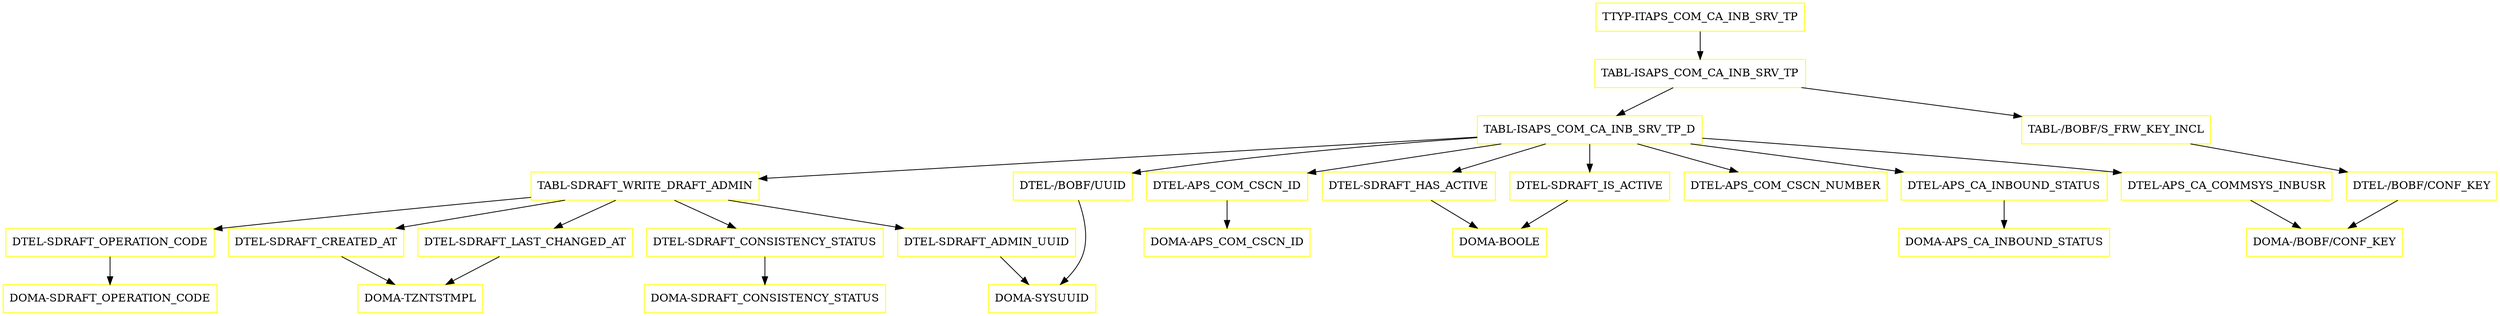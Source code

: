 digraph G {
  "TTYP-ITAPS_COM_CA_INB_SRV_TP" [shape=box,color=yellow];
  "TABL-ISAPS_COM_CA_INB_SRV_TP" [shape=box,color=yellow,URL="./TABL_ISAPS_COM_CA_INB_SRV_TP.html"];
  "TABL-ISAPS_COM_CA_INB_SRV_TP_D" [shape=box,color=yellow,URL="./TABL_ISAPS_COM_CA_INB_SRV_TP_D.html"];
  "DTEL-SDRAFT_IS_ACTIVE" [shape=box,color=yellow,URL="./DTEL_SDRAFT_IS_ACTIVE.html"];
  "DOMA-BOOLE" [shape=box,color=yellow,URL="./DOMA_BOOLE.html"];
  "TABL-SDRAFT_WRITE_DRAFT_ADMIN" [shape=box,color=yellow,URL="./TABL_SDRAFT_WRITE_DRAFT_ADMIN.html"];
  "DTEL-SDRAFT_OPERATION_CODE" [shape=box,color=yellow,URL="./DTEL_SDRAFT_OPERATION_CODE.html"];
  "DOMA-SDRAFT_OPERATION_CODE" [shape=box,color=yellow,URL="./DOMA_SDRAFT_OPERATION_CODE.html"];
  "DTEL-SDRAFT_CONSISTENCY_STATUS" [shape=box,color=yellow,URL="./DTEL_SDRAFT_CONSISTENCY_STATUS.html"];
  "DOMA-SDRAFT_CONSISTENCY_STATUS" [shape=box,color=yellow,URL="./DOMA_SDRAFT_CONSISTENCY_STATUS.html"];
  "DTEL-SDRAFT_ADMIN_UUID" [shape=box,color=yellow,URL="./DTEL_SDRAFT_ADMIN_UUID.html"];
  "DOMA-SYSUUID" [shape=box,color=yellow,URL="./DOMA_SYSUUID.html"];
  "DTEL-SDRAFT_LAST_CHANGED_AT" [shape=box,color=yellow,URL="./DTEL_SDRAFT_LAST_CHANGED_AT.html"];
  "DOMA-TZNTSTMPL" [shape=box,color=yellow,URL="./DOMA_TZNTSTMPL.html"];
  "DTEL-SDRAFT_CREATED_AT" [shape=box,color=yellow,URL="./DTEL_SDRAFT_CREATED_AT.html"];
  "DTEL-SDRAFT_HAS_ACTIVE" [shape=box,color=yellow,URL="./DTEL_SDRAFT_HAS_ACTIVE.html"];
  "DTEL-/BOBF/UUID" [shape=box,color=yellow,URL="./DTEL_%23BOBF%23UUID.html"];
  "DTEL-APS_COM_CSCN_ID" [shape=box,color=yellow,URL="./DTEL_APS_COM_CSCN_ID.html"];
  "DOMA-APS_COM_CSCN_ID" [shape=box,color=yellow,URL="./DOMA_APS_COM_CSCN_ID.html"];
  "DTEL-APS_CA_INBOUND_STATUS" [shape=box,color=yellow,URL="./DTEL_APS_CA_INBOUND_STATUS.html"];
  "DOMA-APS_CA_INBOUND_STATUS" [shape=box,color=yellow,URL="./DOMA_APS_CA_INBOUND_STATUS.html"];
  "DTEL-APS_COM_CSCN_NUMBER" [shape=box,color=yellow,URL="./DTEL_APS_COM_CSCN_NUMBER.html"];
  "DTEL-APS_CA_COMMSYS_INBUSR" [shape=box,color=yellow,URL="./DTEL_APS_CA_COMMSYS_INBUSR.html"];
  "DOMA-/BOBF/CONF_KEY" [shape=box,color=yellow,URL="./DOMA_%23BOBF%23CONF_KEY.html"];
  "TABL-/BOBF/S_FRW_KEY_INCL" [shape=box,color=yellow,URL="./TABL_%23BOBF%23S_FRW_KEY_INCL.html"];
  "DTEL-/BOBF/CONF_KEY" [shape=box,color=yellow,URL="./DTEL_%23BOBF%23CONF_KEY.html"];
  "TTYP-ITAPS_COM_CA_INB_SRV_TP" -> "TABL-ISAPS_COM_CA_INB_SRV_TP";
  "TABL-ISAPS_COM_CA_INB_SRV_TP" -> "TABL-/BOBF/S_FRW_KEY_INCL";
  "TABL-ISAPS_COM_CA_INB_SRV_TP" -> "TABL-ISAPS_COM_CA_INB_SRV_TP_D";
  "TABL-ISAPS_COM_CA_INB_SRV_TP_D" -> "DTEL-APS_CA_COMMSYS_INBUSR";
  "TABL-ISAPS_COM_CA_INB_SRV_TP_D" -> "DTEL-APS_COM_CSCN_NUMBER";
  "TABL-ISAPS_COM_CA_INB_SRV_TP_D" -> "DTEL-APS_CA_INBOUND_STATUS";
  "TABL-ISAPS_COM_CA_INB_SRV_TP_D" -> "DTEL-APS_COM_CSCN_ID";
  "TABL-ISAPS_COM_CA_INB_SRV_TP_D" -> "DTEL-/BOBF/UUID";
  "TABL-ISAPS_COM_CA_INB_SRV_TP_D" -> "DTEL-SDRAFT_HAS_ACTIVE";
  "TABL-ISAPS_COM_CA_INB_SRV_TP_D" -> "TABL-SDRAFT_WRITE_DRAFT_ADMIN";
  "TABL-ISAPS_COM_CA_INB_SRV_TP_D" -> "DTEL-SDRAFT_IS_ACTIVE";
  "DTEL-SDRAFT_IS_ACTIVE" -> "DOMA-BOOLE";
  "TABL-SDRAFT_WRITE_DRAFT_ADMIN" -> "DTEL-SDRAFT_CREATED_AT";
  "TABL-SDRAFT_WRITE_DRAFT_ADMIN" -> "DTEL-SDRAFT_LAST_CHANGED_AT";
  "TABL-SDRAFT_WRITE_DRAFT_ADMIN" -> "DTEL-SDRAFT_ADMIN_UUID";
  "TABL-SDRAFT_WRITE_DRAFT_ADMIN" -> "DTEL-SDRAFT_CONSISTENCY_STATUS";
  "TABL-SDRAFT_WRITE_DRAFT_ADMIN" -> "DTEL-SDRAFT_OPERATION_CODE";
  "DTEL-SDRAFT_OPERATION_CODE" -> "DOMA-SDRAFT_OPERATION_CODE";
  "DTEL-SDRAFT_CONSISTENCY_STATUS" -> "DOMA-SDRAFT_CONSISTENCY_STATUS";
  "DTEL-SDRAFT_ADMIN_UUID" -> "DOMA-SYSUUID";
  "DTEL-SDRAFT_LAST_CHANGED_AT" -> "DOMA-TZNTSTMPL";
  "DTEL-SDRAFT_CREATED_AT" -> "DOMA-TZNTSTMPL";
  "DTEL-SDRAFT_HAS_ACTIVE" -> "DOMA-BOOLE";
  "DTEL-/BOBF/UUID" -> "DOMA-SYSUUID";
  "DTEL-APS_COM_CSCN_ID" -> "DOMA-APS_COM_CSCN_ID";
  "DTEL-APS_CA_INBOUND_STATUS" -> "DOMA-APS_CA_INBOUND_STATUS";
  "DTEL-APS_CA_COMMSYS_INBUSR" -> "DOMA-/BOBF/CONF_KEY";
  "TABL-/BOBF/S_FRW_KEY_INCL" -> "DTEL-/BOBF/CONF_KEY";
  "DTEL-/BOBF/CONF_KEY" -> "DOMA-/BOBF/CONF_KEY";
}
